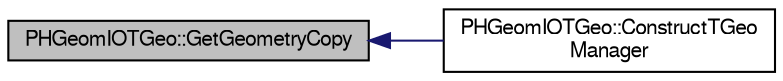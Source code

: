 digraph "PHGeomIOTGeo::GetGeometryCopy"
{
  bgcolor="transparent";
  edge [fontname="FreeSans",fontsize="10",labelfontname="FreeSans",labelfontsize="10"];
  node [fontname="FreeSans",fontsize="10",shape=record];
  rankdir="LR";
  Node1 [label="PHGeomIOTGeo::GetGeometryCopy",height=0.2,width=0.4,color="black", fillcolor="grey75", style="filled" fontcolor="black"];
  Node1 -> Node2 [dir="back",color="midnightblue",fontsize="10",style="solid",fontname="FreeSans"];
  Node2 [label="PHGeomIOTGeo::ConstructTGeo\lManager",height=0.2,width=0.4,color="black",URL="$de/de3/classPHGeomIOTGeo.html#a62a04582c3dd54b46ce9a9814d078ba9",tooltip="Construct TGeoManager. The result TGeoManager is not yet closed and open for further editing..."];
}
